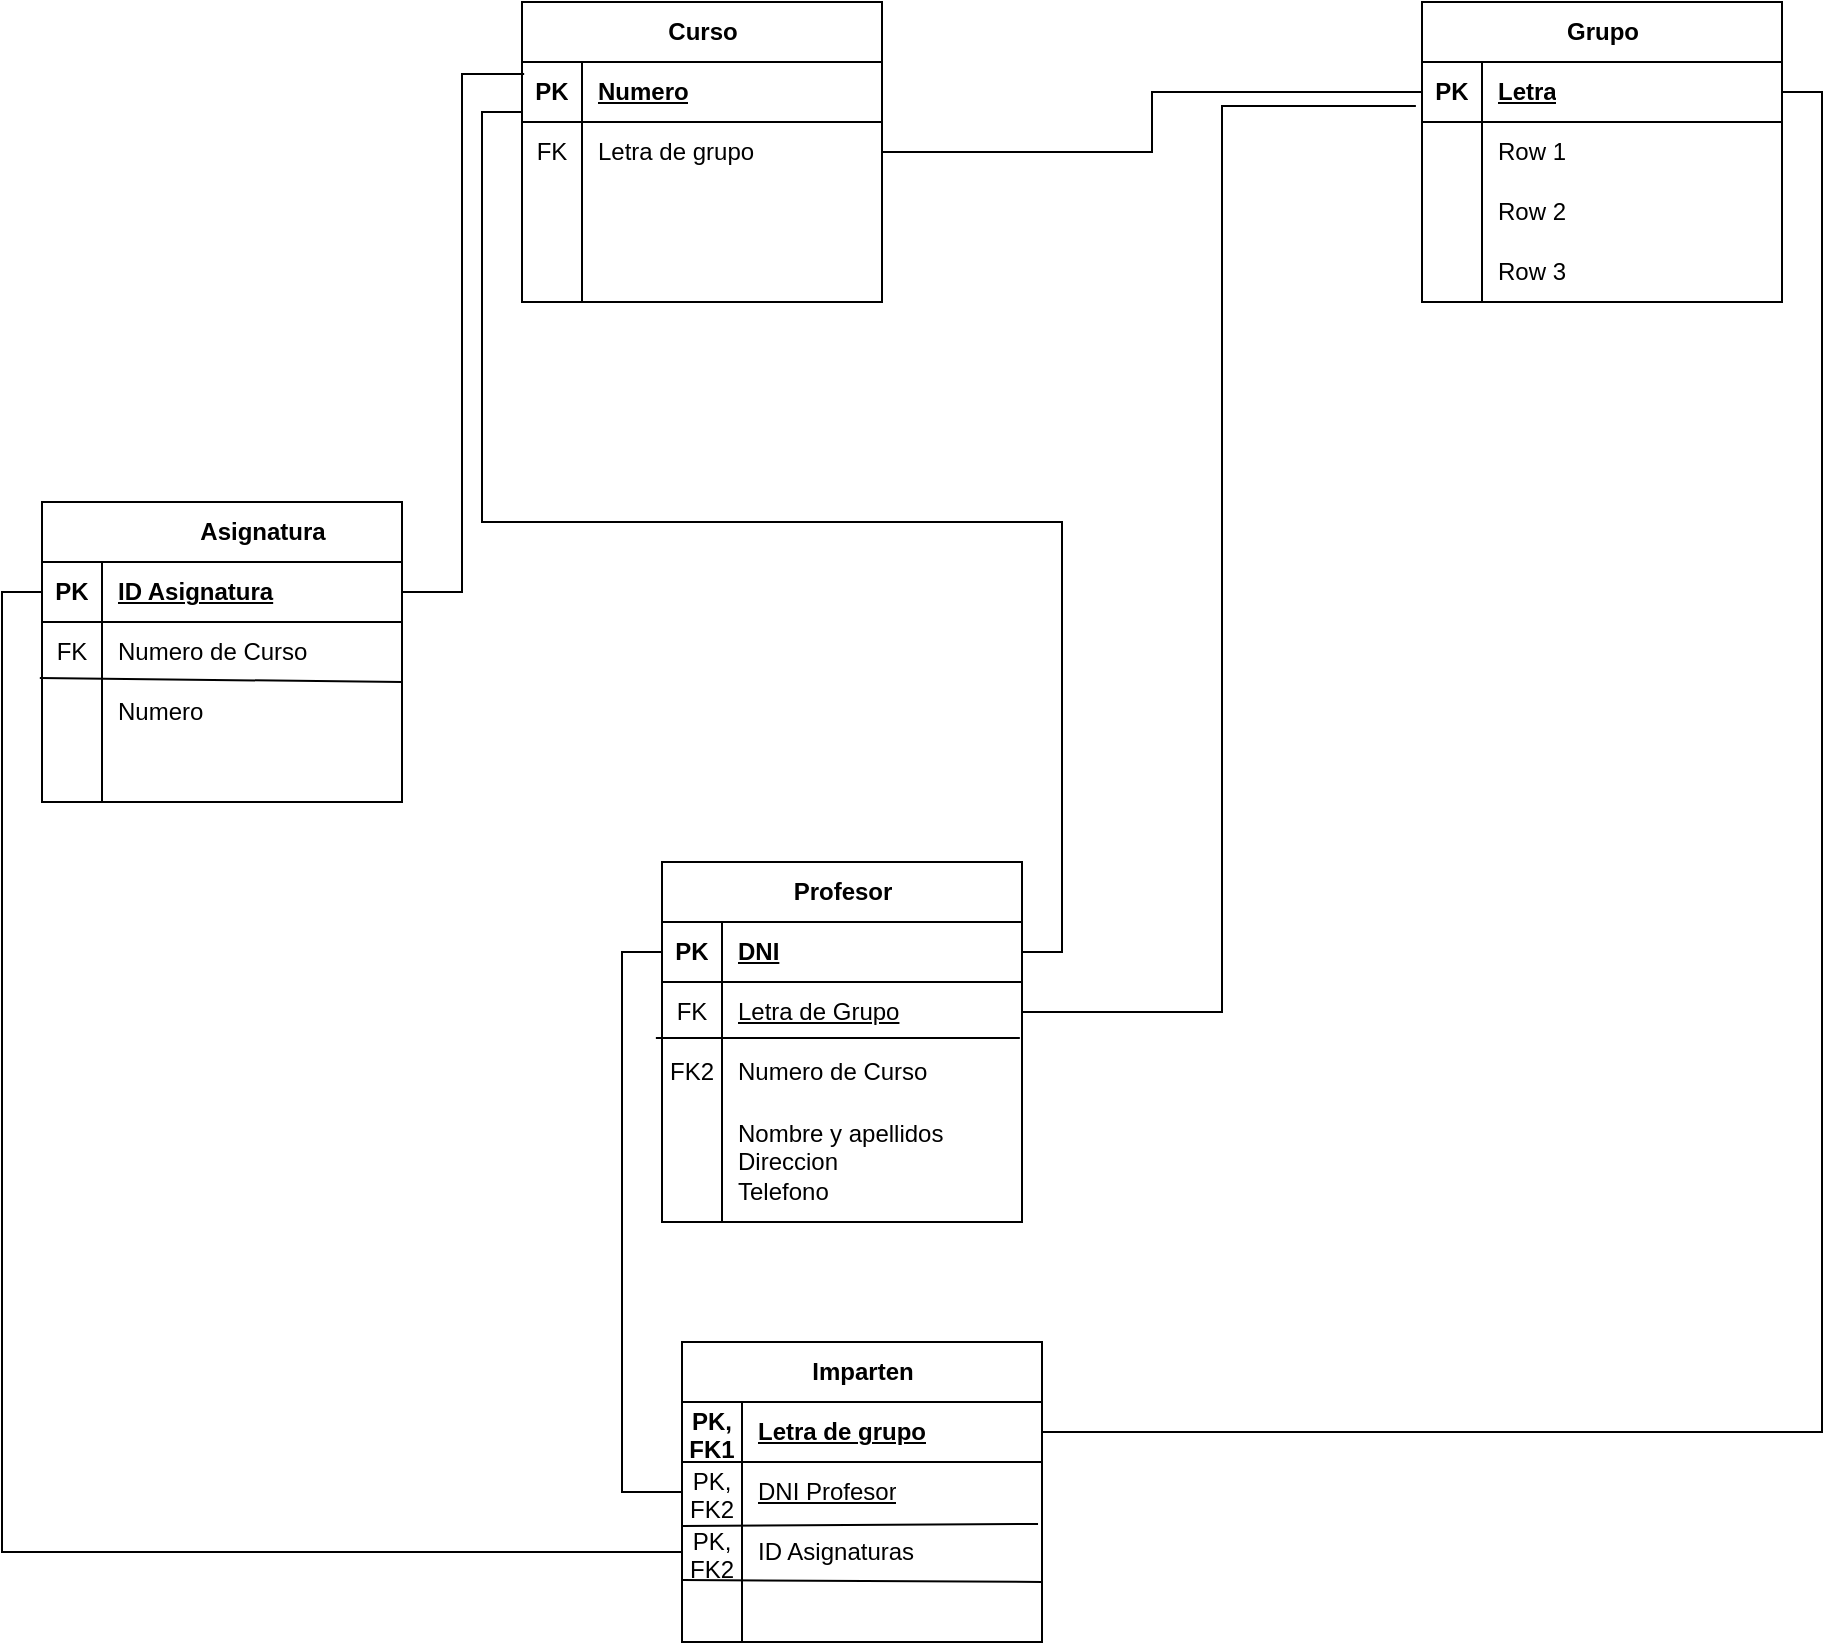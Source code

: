 <mxfile version="22.0.8" type="github">
  <diagram name="Page-1" id="klOLATzVOazu2ZO2MSHW">
    <mxGraphModel dx="1364" dy="811" grid="1" gridSize="10" guides="1" tooltips="1" connect="1" arrows="1" fold="1" page="1" pageScale="1" pageWidth="850" pageHeight="1100" math="0" shadow="0">
      <root>
        <mxCell id="0" />
        <mxCell id="1" parent="0" />
        <mxCell id="4rMpqyuq-Y3Nx8-3l62x-14" value="Curso" style="shape=table;startSize=30;container=1;collapsible=1;childLayout=tableLayout;fixedRows=1;rowLines=0;fontStyle=1;align=center;resizeLast=1;html=1;" vertex="1" parent="1">
          <mxGeometry x="310" y="100" width="180" height="150" as="geometry" />
        </mxCell>
        <mxCell id="4rMpqyuq-Y3Nx8-3l62x-15" value="" style="shape=tableRow;horizontal=0;startSize=0;swimlaneHead=0;swimlaneBody=0;fillColor=none;collapsible=0;dropTarget=0;points=[[0,0.5],[1,0.5]];portConstraint=eastwest;top=0;left=0;right=0;bottom=1;" vertex="1" parent="4rMpqyuq-Y3Nx8-3l62x-14">
          <mxGeometry y="30" width="180" height="30" as="geometry" />
        </mxCell>
        <mxCell id="4rMpqyuq-Y3Nx8-3l62x-16" value="PK" style="shape=partialRectangle;connectable=0;fillColor=none;top=0;left=0;bottom=0;right=0;fontStyle=1;overflow=hidden;whiteSpace=wrap;html=1;" vertex="1" parent="4rMpqyuq-Y3Nx8-3l62x-15">
          <mxGeometry width="30" height="30" as="geometry">
            <mxRectangle width="30" height="30" as="alternateBounds" />
          </mxGeometry>
        </mxCell>
        <mxCell id="4rMpqyuq-Y3Nx8-3l62x-17" value="Numero" style="shape=partialRectangle;connectable=0;fillColor=none;top=0;left=0;bottom=0;right=0;align=left;spacingLeft=6;fontStyle=5;overflow=hidden;whiteSpace=wrap;html=1;" vertex="1" parent="4rMpqyuq-Y3Nx8-3l62x-15">
          <mxGeometry x="30" width="150" height="30" as="geometry">
            <mxRectangle width="150" height="30" as="alternateBounds" />
          </mxGeometry>
        </mxCell>
        <mxCell id="4rMpqyuq-Y3Nx8-3l62x-18" value="" style="shape=tableRow;horizontal=0;startSize=0;swimlaneHead=0;swimlaneBody=0;fillColor=none;collapsible=0;dropTarget=0;points=[[0,0.5],[1,0.5]];portConstraint=eastwest;top=0;left=0;right=0;bottom=0;" vertex="1" parent="4rMpqyuq-Y3Nx8-3l62x-14">
          <mxGeometry y="60" width="180" height="30" as="geometry" />
        </mxCell>
        <mxCell id="4rMpqyuq-Y3Nx8-3l62x-19" value="FK" style="shape=partialRectangle;connectable=0;fillColor=none;top=0;left=0;bottom=0;right=0;editable=1;overflow=hidden;whiteSpace=wrap;html=1;" vertex="1" parent="4rMpqyuq-Y3Nx8-3l62x-18">
          <mxGeometry width="30" height="30" as="geometry">
            <mxRectangle width="30" height="30" as="alternateBounds" />
          </mxGeometry>
        </mxCell>
        <mxCell id="4rMpqyuq-Y3Nx8-3l62x-20" value="Letra de grupo" style="shape=partialRectangle;connectable=0;fillColor=none;top=0;left=0;bottom=0;right=0;align=left;spacingLeft=6;overflow=hidden;whiteSpace=wrap;html=1;" vertex="1" parent="4rMpqyuq-Y3Nx8-3l62x-18">
          <mxGeometry x="30" width="150" height="30" as="geometry">
            <mxRectangle width="150" height="30" as="alternateBounds" />
          </mxGeometry>
        </mxCell>
        <mxCell id="4rMpqyuq-Y3Nx8-3l62x-21" value="" style="shape=tableRow;horizontal=0;startSize=0;swimlaneHead=0;swimlaneBody=0;fillColor=none;collapsible=0;dropTarget=0;points=[[0,0.5],[1,0.5]];portConstraint=eastwest;top=0;left=0;right=0;bottom=0;" vertex="1" parent="4rMpqyuq-Y3Nx8-3l62x-14">
          <mxGeometry y="90" width="180" height="30" as="geometry" />
        </mxCell>
        <mxCell id="4rMpqyuq-Y3Nx8-3l62x-22" value="" style="shape=partialRectangle;connectable=0;fillColor=none;top=0;left=0;bottom=0;right=0;editable=1;overflow=hidden;whiteSpace=wrap;html=1;" vertex="1" parent="4rMpqyuq-Y3Nx8-3l62x-21">
          <mxGeometry width="30" height="30" as="geometry">
            <mxRectangle width="30" height="30" as="alternateBounds" />
          </mxGeometry>
        </mxCell>
        <mxCell id="4rMpqyuq-Y3Nx8-3l62x-23" value="" style="shape=partialRectangle;connectable=0;fillColor=none;top=0;left=0;bottom=0;right=0;align=left;spacingLeft=6;overflow=hidden;whiteSpace=wrap;html=1;" vertex="1" parent="4rMpqyuq-Y3Nx8-3l62x-21">
          <mxGeometry x="30" width="150" height="30" as="geometry">
            <mxRectangle width="150" height="30" as="alternateBounds" />
          </mxGeometry>
        </mxCell>
        <mxCell id="4rMpqyuq-Y3Nx8-3l62x-24" value="" style="shape=tableRow;horizontal=0;startSize=0;swimlaneHead=0;swimlaneBody=0;fillColor=none;collapsible=0;dropTarget=0;points=[[0,0.5],[1,0.5]];portConstraint=eastwest;top=0;left=0;right=0;bottom=0;" vertex="1" parent="4rMpqyuq-Y3Nx8-3l62x-14">
          <mxGeometry y="120" width="180" height="30" as="geometry" />
        </mxCell>
        <mxCell id="4rMpqyuq-Y3Nx8-3l62x-25" value="" style="shape=partialRectangle;connectable=0;fillColor=none;top=0;left=0;bottom=0;right=0;editable=1;overflow=hidden;whiteSpace=wrap;html=1;" vertex="1" parent="4rMpqyuq-Y3Nx8-3l62x-24">
          <mxGeometry width="30" height="30" as="geometry">
            <mxRectangle width="30" height="30" as="alternateBounds" />
          </mxGeometry>
        </mxCell>
        <mxCell id="4rMpqyuq-Y3Nx8-3l62x-26" value="" style="shape=partialRectangle;connectable=0;fillColor=none;top=0;left=0;bottom=0;right=0;align=left;spacingLeft=6;overflow=hidden;whiteSpace=wrap;html=1;" vertex="1" parent="4rMpqyuq-Y3Nx8-3l62x-24">
          <mxGeometry x="30" width="150" height="30" as="geometry">
            <mxRectangle width="150" height="30" as="alternateBounds" />
          </mxGeometry>
        </mxCell>
        <mxCell id="4rMpqyuq-Y3Nx8-3l62x-1" value="&lt;blockquote style=&quot;margin: 0 0 0 40px; border: none; padding: 0px;&quot;&gt;Asignatura&lt;/blockquote&gt;" style="shape=table;startSize=30;container=1;collapsible=1;childLayout=tableLayout;fixedRows=1;rowLines=0;fontStyle=1;align=center;resizeLast=1;html=1;" vertex="1" parent="1">
          <mxGeometry x="70" y="350" width="180" height="150" as="geometry" />
        </mxCell>
        <mxCell id="4rMpqyuq-Y3Nx8-3l62x-2" value="" style="shape=tableRow;horizontal=0;startSize=0;swimlaneHead=0;swimlaneBody=0;fillColor=none;collapsible=0;dropTarget=0;points=[[0,0.5],[1,0.5]];portConstraint=eastwest;top=0;left=0;right=0;bottom=1;" vertex="1" parent="4rMpqyuq-Y3Nx8-3l62x-1">
          <mxGeometry y="30" width="180" height="30" as="geometry" />
        </mxCell>
        <mxCell id="4rMpqyuq-Y3Nx8-3l62x-3" value="PK" style="shape=partialRectangle;connectable=0;fillColor=none;top=0;left=0;bottom=0;right=0;fontStyle=1;overflow=hidden;whiteSpace=wrap;html=1;" vertex="1" parent="4rMpqyuq-Y3Nx8-3l62x-2">
          <mxGeometry width="30" height="30" as="geometry">
            <mxRectangle width="30" height="30" as="alternateBounds" />
          </mxGeometry>
        </mxCell>
        <mxCell id="4rMpqyuq-Y3Nx8-3l62x-4" value="ID Asignatura" style="shape=partialRectangle;connectable=0;fillColor=none;top=0;left=0;bottom=0;right=0;align=left;spacingLeft=6;fontStyle=5;overflow=hidden;whiteSpace=wrap;html=1;" vertex="1" parent="4rMpqyuq-Y3Nx8-3l62x-2">
          <mxGeometry x="30" width="150" height="30" as="geometry">
            <mxRectangle width="150" height="30" as="alternateBounds" />
          </mxGeometry>
        </mxCell>
        <mxCell id="4rMpqyuq-Y3Nx8-3l62x-5" value="" style="shape=tableRow;horizontal=0;startSize=0;swimlaneHead=0;swimlaneBody=0;fillColor=none;collapsible=0;dropTarget=0;points=[[0,0.5],[1,0.5]];portConstraint=eastwest;top=0;left=0;right=0;bottom=0;" vertex="1" parent="4rMpqyuq-Y3Nx8-3l62x-1">
          <mxGeometry y="60" width="180" height="30" as="geometry" />
        </mxCell>
        <mxCell id="4rMpqyuq-Y3Nx8-3l62x-6" value="FK" style="shape=partialRectangle;connectable=0;fillColor=none;top=0;left=0;bottom=0;right=0;editable=1;overflow=hidden;whiteSpace=wrap;html=1;" vertex="1" parent="4rMpqyuq-Y3Nx8-3l62x-5">
          <mxGeometry width="30" height="30" as="geometry">
            <mxRectangle width="30" height="30" as="alternateBounds" />
          </mxGeometry>
        </mxCell>
        <mxCell id="4rMpqyuq-Y3Nx8-3l62x-7" value="Numero de Curso" style="shape=partialRectangle;connectable=0;fillColor=none;top=0;left=0;bottom=0;right=0;align=left;spacingLeft=6;overflow=hidden;whiteSpace=wrap;html=1;" vertex="1" parent="4rMpqyuq-Y3Nx8-3l62x-5">
          <mxGeometry x="30" width="150" height="30" as="geometry">
            <mxRectangle width="150" height="30" as="alternateBounds" />
          </mxGeometry>
        </mxCell>
        <mxCell id="4rMpqyuq-Y3Nx8-3l62x-8" value="" style="shape=tableRow;horizontal=0;startSize=0;swimlaneHead=0;swimlaneBody=0;fillColor=none;collapsible=0;dropTarget=0;points=[[0,0.5],[1,0.5]];portConstraint=eastwest;top=0;left=0;right=0;bottom=0;" vertex="1" parent="4rMpqyuq-Y3Nx8-3l62x-1">
          <mxGeometry y="90" width="180" height="30" as="geometry" />
        </mxCell>
        <mxCell id="4rMpqyuq-Y3Nx8-3l62x-9" value="" style="shape=partialRectangle;connectable=0;fillColor=none;top=0;left=0;bottom=0;right=0;editable=1;overflow=hidden;whiteSpace=wrap;html=1;" vertex="1" parent="4rMpqyuq-Y3Nx8-3l62x-8">
          <mxGeometry width="30" height="30" as="geometry">
            <mxRectangle width="30" height="30" as="alternateBounds" />
          </mxGeometry>
        </mxCell>
        <mxCell id="4rMpqyuq-Y3Nx8-3l62x-10" value="Numero" style="shape=partialRectangle;connectable=0;fillColor=none;top=0;left=0;bottom=0;right=0;align=left;spacingLeft=6;overflow=hidden;whiteSpace=wrap;html=1;" vertex="1" parent="4rMpqyuq-Y3Nx8-3l62x-8">
          <mxGeometry x="30" width="150" height="30" as="geometry">
            <mxRectangle width="150" height="30" as="alternateBounds" />
          </mxGeometry>
        </mxCell>
        <mxCell id="4rMpqyuq-Y3Nx8-3l62x-11" value="" style="shape=tableRow;horizontal=0;startSize=0;swimlaneHead=0;swimlaneBody=0;fillColor=none;collapsible=0;dropTarget=0;points=[[0,0.5],[1,0.5]];portConstraint=eastwest;top=0;left=0;right=0;bottom=0;" vertex="1" parent="4rMpqyuq-Y3Nx8-3l62x-1">
          <mxGeometry y="120" width="180" height="30" as="geometry" />
        </mxCell>
        <mxCell id="4rMpqyuq-Y3Nx8-3l62x-12" value="" style="shape=partialRectangle;connectable=0;fillColor=none;top=0;left=0;bottom=0;right=0;editable=1;overflow=hidden;whiteSpace=wrap;html=1;" vertex="1" parent="4rMpqyuq-Y3Nx8-3l62x-11">
          <mxGeometry width="30" height="30" as="geometry">
            <mxRectangle width="30" height="30" as="alternateBounds" />
          </mxGeometry>
        </mxCell>
        <mxCell id="4rMpqyuq-Y3Nx8-3l62x-13" value="" style="shape=partialRectangle;connectable=0;fillColor=none;top=0;left=0;bottom=0;right=0;align=left;spacingLeft=6;overflow=hidden;whiteSpace=wrap;html=1;" vertex="1" parent="4rMpqyuq-Y3Nx8-3l62x-11">
          <mxGeometry x="30" width="150" height="30" as="geometry">
            <mxRectangle width="150" height="30" as="alternateBounds" />
          </mxGeometry>
        </mxCell>
        <mxCell id="4rMpqyuq-Y3Nx8-3l62x-27" value="" style="endArrow=none;html=1;rounded=0;exitX=-0.006;exitY=-0.067;exitDx=0;exitDy=0;exitPerimeter=0;entryX=1;entryY=0;entryDx=0;entryDy=0;entryPerimeter=0;" edge="1" parent="4rMpqyuq-Y3Nx8-3l62x-1" source="4rMpqyuq-Y3Nx8-3l62x-8" target="4rMpqyuq-Y3Nx8-3l62x-8">
          <mxGeometry width="50" height="50" relative="1" as="geometry">
            <mxPoint x="-140" y="-20" as="sourcePoint" />
            <mxPoint x="-90" y="-70" as="targetPoint" />
          </mxGeometry>
        </mxCell>
        <mxCell id="4rMpqyuq-Y3Nx8-3l62x-29" style="edgeStyle=orthogonalEdgeStyle;rounded=0;orthogonalLoop=1;jettySize=auto;html=1;endArrow=none;endFill=0;entryX=0.006;entryY=0.2;entryDx=0;entryDy=0;entryPerimeter=0;" edge="1" parent="1" source="4rMpqyuq-Y3Nx8-3l62x-2" target="4rMpqyuq-Y3Nx8-3l62x-15">
          <mxGeometry relative="1" as="geometry">
            <mxPoint x="150" y="120" as="targetPoint" />
          </mxGeometry>
        </mxCell>
        <mxCell id="4rMpqyuq-Y3Nx8-3l62x-30" value="Profesor" style="shape=table;startSize=30;container=1;collapsible=1;childLayout=tableLayout;fixedRows=1;rowLines=0;fontStyle=1;align=center;resizeLast=1;html=1;" vertex="1" parent="1">
          <mxGeometry x="380" y="530" width="180" height="180" as="geometry" />
        </mxCell>
        <mxCell id="4rMpqyuq-Y3Nx8-3l62x-31" value="" style="shape=tableRow;horizontal=0;startSize=0;swimlaneHead=0;swimlaneBody=0;fillColor=none;collapsible=0;dropTarget=0;points=[[0,0.5],[1,0.5]];portConstraint=eastwest;top=0;left=0;right=0;bottom=1;" vertex="1" parent="4rMpqyuq-Y3Nx8-3l62x-30">
          <mxGeometry y="30" width="180" height="30" as="geometry" />
        </mxCell>
        <mxCell id="4rMpqyuq-Y3Nx8-3l62x-32" value="PK" style="shape=partialRectangle;connectable=0;fillColor=none;top=0;left=0;bottom=0;right=0;fontStyle=1;overflow=hidden;whiteSpace=wrap;html=1;" vertex="1" parent="4rMpqyuq-Y3Nx8-3l62x-31">
          <mxGeometry width="30" height="30" as="geometry">
            <mxRectangle width="30" height="30" as="alternateBounds" />
          </mxGeometry>
        </mxCell>
        <mxCell id="4rMpqyuq-Y3Nx8-3l62x-33" value="DNI" style="shape=partialRectangle;connectable=0;fillColor=none;top=0;left=0;bottom=0;right=0;align=left;spacingLeft=6;fontStyle=5;overflow=hidden;whiteSpace=wrap;html=1;" vertex="1" parent="4rMpqyuq-Y3Nx8-3l62x-31">
          <mxGeometry x="30" width="150" height="30" as="geometry">
            <mxRectangle width="150" height="30" as="alternateBounds" />
          </mxGeometry>
        </mxCell>
        <mxCell id="4rMpqyuq-Y3Nx8-3l62x-34" value="" style="shape=tableRow;horizontal=0;startSize=0;swimlaneHead=0;swimlaneBody=0;fillColor=none;collapsible=0;dropTarget=0;points=[[0,0.5],[1,0.5]];portConstraint=eastwest;top=0;left=0;right=0;bottom=0;" vertex="1" parent="4rMpqyuq-Y3Nx8-3l62x-30">
          <mxGeometry y="60" width="180" height="30" as="geometry" />
        </mxCell>
        <mxCell id="4rMpqyuq-Y3Nx8-3l62x-35" value="FK" style="shape=partialRectangle;connectable=0;fillColor=none;top=0;left=0;bottom=0;right=0;editable=1;overflow=hidden;whiteSpace=wrap;html=1;" vertex="1" parent="4rMpqyuq-Y3Nx8-3l62x-34">
          <mxGeometry width="30" height="30" as="geometry">
            <mxRectangle width="30" height="30" as="alternateBounds" />
          </mxGeometry>
        </mxCell>
        <mxCell id="4rMpqyuq-Y3Nx8-3l62x-36" value="&lt;u&gt;Letra de Grupo&lt;/u&gt;" style="shape=partialRectangle;connectable=0;fillColor=none;top=0;left=0;bottom=0;right=0;align=left;spacingLeft=6;overflow=hidden;whiteSpace=wrap;html=1;" vertex="1" parent="4rMpqyuq-Y3Nx8-3l62x-34">
          <mxGeometry x="30" width="150" height="30" as="geometry">
            <mxRectangle width="150" height="30" as="alternateBounds" />
          </mxGeometry>
        </mxCell>
        <mxCell id="4rMpqyuq-Y3Nx8-3l62x-37" value="" style="shape=tableRow;horizontal=0;startSize=0;swimlaneHead=0;swimlaneBody=0;fillColor=none;collapsible=0;dropTarget=0;points=[[0,0.5],[1,0.5]];portConstraint=eastwest;top=0;left=0;right=0;bottom=0;" vertex="1" parent="4rMpqyuq-Y3Nx8-3l62x-30">
          <mxGeometry y="90" width="180" height="30" as="geometry" />
        </mxCell>
        <mxCell id="4rMpqyuq-Y3Nx8-3l62x-38" value="FK2" style="shape=partialRectangle;connectable=0;fillColor=none;top=0;left=0;bottom=0;right=0;editable=1;overflow=hidden;whiteSpace=wrap;html=1;" vertex="1" parent="4rMpqyuq-Y3Nx8-3l62x-37">
          <mxGeometry width="30" height="30" as="geometry">
            <mxRectangle width="30" height="30" as="alternateBounds" />
          </mxGeometry>
        </mxCell>
        <mxCell id="4rMpqyuq-Y3Nx8-3l62x-39" value="Numero de Curso" style="shape=partialRectangle;connectable=0;fillColor=none;top=0;left=0;bottom=0;right=0;align=left;spacingLeft=6;overflow=hidden;whiteSpace=wrap;html=1;" vertex="1" parent="4rMpqyuq-Y3Nx8-3l62x-37">
          <mxGeometry x="30" width="150" height="30" as="geometry">
            <mxRectangle width="150" height="30" as="alternateBounds" />
          </mxGeometry>
        </mxCell>
        <mxCell id="4rMpqyuq-Y3Nx8-3l62x-40" value="" style="shape=tableRow;horizontal=0;startSize=0;swimlaneHead=0;swimlaneBody=0;fillColor=none;collapsible=0;dropTarget=0;points=[[0,0.5],[1,0.5]];portConstraint=eastwest;top=0;left=0;right=0;bottom=0;" vertex="1" parent="4rMpqyuq-Y3Nx8-3l62x-30">
          <mxGeometry y="120" width="180" height="60" as="geometry" />
        </mxCell>
        <mxCell id="4rMpqyuq-Y3Nx8-3l62x-41" value="" style="shape=partialRectangle;connectable=0;fillColor=none;top=0;left=0;bottom=0;right=0;editable=1;overflow=hidden;whiteSpace=wrap;html=1;" vertex="1" parent="4rMpqyuq-Y3Nx8-3l62x-40">
          <mxGeometry width="30" height="60" as="geometry">
            <mxRectangle width="30" height="60" as="alternateBounds" />
          </mxGeometry>
        </mxCell>
        <mxCell id="4rMpqyuq-Y3Nx8-3l62x-42" value="Nombre y apellidos&lt;br&gt;Direccion&lt;br style=&quot;border-color: var(--border-color);&quot;&gt;Telefono" style="shape=partialRectangle;connectable=0;fillColor=none;top=0;left=0;bottom=0;right=0;align=left;spacingLeft=6;overflow=hidden;whiteSpace=wrap;html=1;" vertex="1" parent="4rMpqyuq-Y3Nx8-3l62x-40">
          <mxGeometry x="30" width="150" height="60" as="geometry">
            <mxRectangle width="150" height="60" as="alternateBounds" />
          </mxGeometry>
        </mxCell>
        <mxCell id="4rMpqyuq-Y3Nx8-3l62x-72" value="" style="endArrow=none;html=1;rounded=0;exitX=-0.017;exitY=0.933;exitDx=0;exitDy=0;exitPerimeter=0;entryX=0.994;entryY=0.933;entryDx=0;entryDy=0;entryPerimeter=0;" edge="1" parent="4rMpqyuq-Y3Nx8-3l62x-30" source="4rMpqyuq-Y3Nx8-3l62x-34" target="4rMpqyuq-Y3Nx8-3l62x-34">
          <mxGeometry width="50" height="50" relative="1" as="geometry">
            <mxPoint x="50" y="-90" as="sourcePoint" />
            <mxPoint x="100" y="-140" as="targetPoint" />
          </mxGeometry>
        </mxCell>
        <mxCell id="4rMpqyuq-Y3Nx8-3l62x-57" style="edgeStyle=orthogonalEdgeStyle;rounded=0;orthogonalLoop=1;jettySize=auto;html=1;entryX=1;entryY=0.5;entryDx=0;entryDy=0;endArrow=none;endFill=0;exitX=0;exitY=0.833;exitDx=0;exitDy=0;exitPerimeter=0;" edge="1" parent="1" source="4rMpqyuq-Y3Nx8-3l62x-15" target="4rMpqyuq-Y3Nx8-3l62x-31">
          <mxGeometry relative="1" as="geometry">
            <mxPoint x="550" y="375" as="sourcePoint" />
          </mxGeometry>
        </mxCell>
        <mxCell id="4rMpqyuq-Y3Nx8-3l62x-58" value="Grupo" style="shape=table;startSize=30;container=1;collapsible=1;childLayout=tableLayout;fixedRows=1;rowLines=0;fontStyle=1;align=center;resizeLast=1;html=1;" vertex="1" parent="1">
          <mxGeometry x="760" y="100" width="180" height="150" as="geometry" />
        </mxCell>
        <mxCell id="4rMpqyuq-Y3Nx8-3l62x-59" value="" style="shape=tableRow;horizontal=0;startSize=0;swimlaneHead=0;swimlaneBody=0;fillColor=none;collapsible=0;dropTarget=0;points=[[0,0.5],[1,0.5]];portConstraint=eastwest;top=0;left=0;right=0;bottom=1;" vertex="1" parent="4rMpqyuq-Y3Nx8-3l62x-58">
          <mxGeometry y="30" width="180" height="30" as="geometry" />
        </mxCell>
        <mxCell id="4rMpqyuq-Y3Nx8-3l62x-60" value="PK" style="shape=partialRectangle;connectable=0;fillColor=none;top=0;left=0;bottom=0;right=0;fontStyle=1;overflow=hidden;whiteSpace=wrap;html=1;" vertex="1" parent="4rMpqyuq-Y3Nx8-3l62x-59">
          <mxGeometry width="30" height="30" as="geometry">
            <mxRectangle width="30" height="30" as="alternateBounds" />
          </mxGeometry>
        </mxCell>
        <mxCell id="4rMpqyuq-Y3Nx8-3l62x-61" value="Letra" style="shape=partialRectangle;connectable=0;fillColor=none;top=0;left=0;bottom=0;right=0;align=left;spacingLeft=6;fontStyle=5;overflow=hidden;whiteSpace=wrap;html=1;" vertex="1" parent="4rMpqyuq-Y3Nx8-3l62x-59">
          <mxGeometry x="30" width="150" height="30" as="geometry">
            <mxRectangle width="150" height="30" as="alternateBounds" />
          </mxGeometry>
        </mxCell>
        <mxCell id="4rMpqyuq-Y3Nx8-3l62x-62" value="" style="shape=tableRow;horizontal=0;startSize=0;swimlaneHead=0;swimlaneBody=0;fillColor=none;collapsible=0;dropTarget=0;points=[[0,0.5],[1,0.5]];portConstraint=eastwest;top=0;left=0;right=0;bottom=0;" vertex="1" parent="4rMpqyuq-Y3Nx8-3l62x-58">
          <mxGeometry y="60" width="180" height="30" as="geometry" />
        </mxCell>
        <mxCell id="4rMpqyuq-Y3Nx8-3l62x-63" value="" style="shape=partialRectangle;connectable=0;fillColor=none;top=0;left=0;bottom=0;right=0;editable=1;overflow=hidden;whiteSpace=wrap;html=1;" vertex="1" parent="4rMpqyuq-Y3Nx8-3l62x-62">
          <mxGeometry width="30" height="30" as="geometry">
            <mxRectangle width="30" height="30" as="alternateBounds" />
          </mxGeometry>
        </mxCell>
        <mxCell id="4rMpqyuq-Y3Nx8-3l62x-64" value="Row 1" style="shape=partialRectangle;connectable=0;fillColor=none;top=0;left=0;bottom=0;right=0;align=left;spacingLeft=6;overflow=hidden;whiteSpace=wrap;html=1;" vertex="1" parent="4rMpqyuq-Y3Nx8-3l62x-62">
          <mxGeometry x="30" width="150" height="30" as="geometry">
            <mxRectangle width="150" height="30" as="alternateBounds" />
          </mxGeometry>
        </mxCell>
        <mxCell id="4rMpqyuq-Y3Nx8-3l62x-65" value="" style="shape=tableRow;horizontal=0;startSize=0;swimlaneHead=0;swimlaneBody=0;fillColor=none;collapsible=0;dropTarget=0;points=[[0,0.5],[1,0.5]];portConstraint=eastwest;top=0;left=0;right=0;bottom=0;" vertex="1" parent="4rMpqyuq-Y3Nx8-3l62x-58">
          <mxGeometry y="90" width="180" height="30" as="geometry" />
        </mxCell>
        <mxCell id="4rMpqyuq-Y3Nx8-3l62x-66" value="" style="shape=partialRectangle;connectable=0;fillColor=none;top=0;left=0;bottom=0;right=0;editable=1;overflow=hidden;whiteSpace=wrap;html=1;" vertex="1" parent="4rMpqyuq-Y3Nx8-3l62x-65">
          <mxGeometry width="30" height="30" as="geometry">
            <mxRectangle width="30" height="30" as="alternateBounds" />
          </mxGeometry>
        </mxCell>
        <mxCell id="4rMpqyuq-Y3Nx8-3l62x-67" value="Row 2" style="shape=partialRectangle;connectable=0;fillColor=none;top=0;left=0;bottom=0;right=0;align=left;spacingLeft=6;overflow=hidden;whiteSpace=wrap;html=1;" vertex="1" parent="4rMpqyuq-Y3Nx8-3l62x-65">
          <mxGeometry x="30" width="150" height="30" as="geometry">
            <mxRectangle width="150" height="30" as="alternateBounds" />
          </mxGeometry>
        </mxCell>
        <mxCell id="4rMpqyuq-Y3Nx8-3l62x-68" value="" style="shape=tableRow;horizontal=0;startSize=0;swimlaneHead=0;swimlaneBody=0;fillColor=none;collapsible=0;dropTarget=0;points=[[0,0.5],[1,0.5]];portConstraint=eastwest;top=0;left=0;right=0;bottom=0;" vertex="1" parent="4rMpqyuq-Y3Nx8-3l62x-58">
          <mxGeometry y="120" width="180" height="30" as="geometry" />
        </mxCell>
        <mxCell id="4rMpqyuq-Y3Nx8-3l62x-69" value="" style="shape=partialRectangle;connectable=0;fillColor=none;top=0;left=0;bottom=0;right=0;editable=1;overflow=hidden;whiteSpace=wrap;html=1;" vertex="1" parent="4rMpqyuq-Y3Nx8-3l62x-68">
          <mxGeometry width="30" height="30" as="geometry">
            <mxRectangle width="30" height="30" as="alternateBounds" />
          </mxGeometry>
        </mxCell>
        <mxCell id="4rMpqyuq-Y3Nx8-3l62x-70" value="Row 3" style="shape=partialRectangle;connectable=0;fillColor=none;top=0;left=0;bottom=0;right=0;align=left;spacingLeft=6;overflow=hidden;whiteSpace=wrap;html=1;" vertex="1" parent="4rMpqyuq-Y3Nx8-3l62x-68">
          <mxGeometry x="30" width="150" height="30" as="geometry">
            <mxRectangle width="150" height="30" as="alternateBounds" />
          </mxGeometry>
        </mxCell>
        <mxCell id="4rMpqyuq-Y3Nx8-3l62x-71" style="edgeStyle=orthogonalEdgeStyle;rounded=0;orthogonalLoop=1;jettySize=auto;html=1;endArrow=none;endFill=0;entryX=1;entryY=0.5;entryDx=0;entryDy=0;" edge="1" parent="1" source="4rMpqyuq-Y3Nx8-3l62x-59" target="4rMpqyuq-Y3Nx8-3l62x-18">
          <mxGeometry relative="1" as="geometry" />
        </mxCell>
        <mxCell id="4rMpqyuq-Y3Nx8-3l62x-73" style="edgeStyle=orthogonalEdgeStyle;rounded=0;orthogonalLoop=1;jettySize=auto;html=1;entryX=-0.017;entryY=0.733;entryDx=0;entryDy=0;entryPerimeter=0;endArrow=none;endFill=0;" edge="1" parent="1" source="4rMpqyuq-Y3Nx8-3l62x-34" target="4rMpqyuq-Y3Nx8-3l62x-59">
          <mxGeometry relative="1" as="geometry" />
        </mxCell>
        <mxCell id="4rMpqyuq-Y3Nx8-3l62x-74" value="Imparten" style="shape=table;startSize=30;container=1;collapsible=1;childLayout=tableLayout;fixedRows=1;rowLines=0;fontStyle=1;align=center;resizeLast=1;html=1;" vertex="1" parent="1">
          <mxGeometry x="390" y="770" width="180" height="150" as="geometry" />
        </mxCell>
        <mxCell id="4rMpqyuq-Y3Nx8-3l62x-75" value="" style="shape=tableRow;horizontal=0;startSize=0;swimlaneHead=0;swimlaneBody=0;fillColor=none;collapsible=0;dropTarget=0;points=[[0,0.5],[1,0.5]];portConstraint=eastwest;top=0;left=0;right=0;bottom=1;" vertex="1" parent="4rMpqyuq-Y3Nx8-3l62x-74">
          <mxGeometry y="30" width="180" height="30" as="geometry" />
        </mxCell>
        <mxCell id="4rMpqyuq-Y3Nx8-3l62x-76" value="PK, FK1" style="shape=partialRectangle;connectable=0;fillColor=none;top=0;left=0;bottom=0;right=0;fontStyle=1;overflow=hidden;whiteSpace=wrap;html=1;" vertex="1" parent="4rMpqyuq-Y3Nx8-3l62x-75">
          <mxGeometry width="30" height="30" as="geometry">
            <mxRectangle width="30" height="30" as="alternateBounds" />
          </mxGeometry>
        </mxCell>
        <mxCell id="4rMpqyuq-Y3Nx8-3l62x-77" value="Letra de grupo" style="shape=partialRectangle;connectable=0;fillColor=none;top=0;left=0;bottom=0;right=0;align=left;spacingLeft=6;fontStyle=5;overflow=hidden;whiteSpace=wrap;html=1;" vertex="1" parent="4rMpqyuq-Y3Nx8-3l62x-75">
          <mxGeometry x="30" width="150" height="30" as="geometry">
            <mxRectangle width="150" height="30" as="alternateBounds" />
          </mxGeometry>
        </mxCell>
        <mxCell id="4rMpqyuq-Y3Nx8-3l62x-78" value="" style="shape=tableRow;horizontal=0;startSize=0;swimlaneHead=0;swimlaneBody=0;fillColor=none;collapsible=0;dropTarget=0;points=[[0,0.5],[1,0.5]];portConstraint=eastwest;top=0;left=0;right=0;bottom=0;" vertex="1" parent="4rMpqyuq-Y3Nx8-3l62x-74">
          <mxGeometry y="60" width="180" height="30" as="geometry" />
        </mxCell>
        <mxCell id="4rMpqyuq-Y3Nx8-3l62x-79" value="PK,&lt;br&gt;FK2" style="shape=partialRectangle;connectable=0;fillColor=none;top=0;left=0;bottom=0;right=0;editable=1;overflow=hidden;whiteSpace=wrap;html=1;" vertex="1" parent="4rMpqyuq-Y3Nx8-3l62x-78">
          <mxGeometry width="30" height="30" as="geometry">
            <mxRectangle width="30" height="30" as="alternateBounds" />
          </mxGeometry>
        </mxCell>
        <mxCell id="4rMpqyuq-Y3Nx8-3l62x-80" value="&lt;u&gt;DNI Profesor&lt;/u&gt;" style="shape=partialRectangle;connectable=0;fillColor=none;top=0;left=0;bottom=0;right=0;align=left;spacingLeft=6;overflow=hidden;whiteSpace=wrap;html=1;" vertex="1" parent="4rMpqyuq-Y3Nx8-3l62x-78">
          <mxGeometry x="30" width="150" height="30" as="geometry">
            <mxRectangle width="150" height="30" as="alternateBounds" />
          </mxGeometry>
        </mxCell>
        <mxCell id="4rMpqyuq-Y3Nx8-3l62x-81" value="" style="shape=tableRow;horizontal=0;startSize=0;swimlaneHead=0;swimlaneBody=0;fillColor=none;collapsible=0;dropTarget=0;points=[[0,0.5],[1,0.5]];portConstraint=eastwest;top=0;left=0;right=0;bottom=0;" vertex="1" parent="4rMpqyuq-Y3Nx8-3l62x-74">
          <mxGeometry y="90" width="180" height="30" as="geometry" />
        </mxCell>
        <mxCell id="4rMpqyuq-Y3Nx8-3l62x-82" value="PK,&lt;br&gt;FK2" style="shape=partialRectangle;connectable=0;fillColor=none;top=0;left=0;bottom=0;right=0;editable=1;overflow=hidden;whiteSpace=wrap;html=1;" vertex="1" parent="4rMpqyuq-Y3Nx8-3l62x-81">
          <mxGeometry width="30" height="30" as="geometry">
            <mxRectangle width="30" height="30" as="alternateBounds" />
          </mxGeometry>
        </mxCell>
        <mxCell id="4rMpqyuq-Y3Nx8-3l62x-83" value="ID Asignaturas" style="shape=partialRectangle;connectable=0;fillColor=none;top=0;left=0;bottom=0;right=0;align=left;spacingLeft=6;overflow=hidden;whiteSpace=wrap;html=1;" vertex="1" parent="4rMpqyuq-Y3Nx8-3l62x-81">
          <mxGeometry x="30" width="150" height="30" as="geometry">
            <mxRectangle width="150" height="30" as="alternateBounds" />
          </mxGeometry>
        </mxCell>
        <mxCell id="4rMpqyuq-Y3Nx8-3l62x-84" value="" style="shape=tableRow;horizontal=0;startSize=0;swimlaneHead=0;swimlaneBody=0;fillColor=none;collapsible=0;dropTarget=0;points=[[0,0.5],[1,0.5]];portConstraint=eastwest;top=0;left=0;right=0;bottom=0;" vertex="1" parent="4rMpqyuq-Y3Nx8-3l62x-74">
          <mxGeometry y="120" width="180" height="30" as="geometry" />
        </mxCell>
        <mxCell id="4rMpqyuq-Y3Nx8-3l62x-85" value="" style="shape=partialRectangle;connectable=0;fillColor=none;top=0;left=0;bottom=0;right=0;editable=1;overflow=hidden;whiteSpace=wrap;html=1;" vertex="1" parent="4rMpqyuq-Y3Nx8-3l62x-84">
          <mxGeometry width="30" height="30" as="geometry">
            <mxRectangle width="30" height="30" as="alternateBounds" />
          </mxGeometry>
        </mxCell>
        <mxCell id="4rMpqyuq-Y3Nx8-3l62x-86" value="" style="shape=partialRectangle;connectable=0;fillColor=none;top=0;left=0;bottom=0;right=0;align=left;spacingLeft=6;overflow=hidden;whiteSpace=wrap;html=1;" vertex="1" parent="4rMpqyuq-Y3Nx8-3l62x-84">
          <mxGeometry x="30" width="150" height="30" as="geometry">
            <mxRectangle width="150" height="30" as="alternateBounds" />
          </mxGeometry>
        </mxCell>
        <mxCell id="4rMpqyuq-Y3Nx8-3l62x-87" value="" style="endArrow=none;html=1;rounded=0;exitX=0;exitY=0.067;exitDx=0;exitDy=0;exitPerimeter=0;entryX=0.989;entryY=0.033;entryDx=0;entryDy=0;entryPerimeter=0;" edge="1" parent="4rMpqyuq-Y3Nx8-3l62x-74" source="4rMpqyuq-Y3Nx8-3l62x-81" target="4rMpqyuq-Y3Nx8-3l62x-81">
          <mxGeometry width="50" height="50" relative="1" as="geometry">
            <mxPoint x="260" y="-210" as="sourcePoint" />
            <mxPoint x="181" y="85" as="targetPoint" />
          </mxGeometry>
        </mxCell>
        <mxCell id="4rMpqyuq-Y3Nx8-3l62x-88" value="" style="endArrow=none;html=1;rounded=0;exitX=0;exitY=-0.033;exitDx=0;exitDy=0;exitPerimeter=0;entryX=1;entryY=0;entryDx=0;entryDy=0;entryPerimeter=0;" edge="1" parent="4rMpqyuq-Y3Nx8-3l62x-74" source="4rMpqyuq-Y3Nx8-3l62x-84" target="4rMpqyuq-Y3Nx8-3l62x-84">
          <mxGeometry width="50" height="50" relative="1" as="geometry">
            <mxPoint x="260" y="-210" as="sourcePoint" />
            <mxPoint x="310" y="-260" as="targetPoint" />
          </mxGeometry>
        </mxCell>
        <mxCell id="4rMpqyuq-Y3Nx8-3l62x-89" style="edgeStyle=orthogonalEdgeStyle;rounded=0;orthogonalLoop=1;jettySize=auto;html=1;exitX=0;exitY=0.5;exitDx=0;exitDy=0;entryX=0;entryY=0.5;entryDx=0;entryDy=0;endArrow=none;endFill=0;" edge="1" parent="1" source="4rMpqyuq-Y3Nx8-3l62x-2" target="4rMpqyuq-Y3Nx8-3l62x-81">
          <mxGeometry relative="1" as="geometry">
            <mxPoint x="200" y="920" as="targetPoint" />
          </mxGeometry>
        </mxCell>
        <mxCell id="4rMpqyuq-Y3Nx8-3l62x-90" style="edgeStyle=orthogonalEdgeStyle;rounded=0;orthogonalLoop=1;jettySize=auto;html=1;entryX=0;entryY=0.5;entryDx=0;entryDy=0;exitX=0;exitY=0.5;exitDx=0;exitDy=0;endArrow=none;endFill=0;" edge="1" parent="1" source="4rMpqyuq-Y3Nx8-3l62x-31" target="4rMpqyuq-Y3Nx8-3l62x-78">
          <mxGeometry relative="1" as="geometry" />
        </mxCell>
        <mxCell id="4rMpqyuq-Y3Nx8-3l62x-91" style="edgeStyle=orthogonalEdgeStyle;rounded=0;orthogonalLoop=1;jettySize=auto;html=1;entryX=1;entryY=0.5;entryDx=0;entryDy=0;endArrow=none;endFill=0;" edge="1" parent="1" source="4rMpqyuq-Y3Nx8-3l62x-75" target="4rMpqyuq-Y3Nx8-3l62x-59">
          <mxGeometry relative="1" as="geometry" />
        </mxCell>
      </root>
    </mxGraphModel>
  </diagram>
</mxfile>
